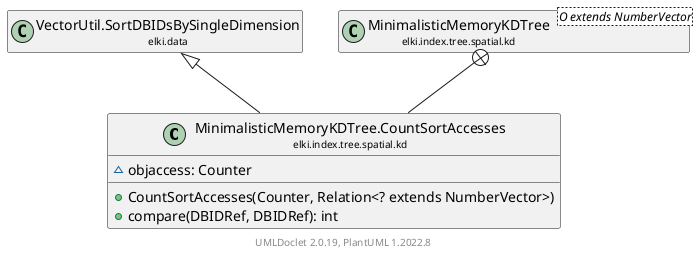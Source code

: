@startuml
    remove .*\.(Instance|Par|Parameterizer|Factory)$
    set namespaceSeparator none
    hide empty fields
    hide empty methods

    class "<size:14>MinimalisticMemoryKDTree.CountSortAccesses\n<size:10>elki.index.tree.spatial.kd" as elki.index.tree.spatial.kd.MinimalisticMemoryKDTree.CountSortAccesses [[MinimalisticMemoryKDTree.CountSortAccesses.html]] {
        ~objaccess: Counter
        +CountSortAccesses(Counter, Relation<? extends NumberVector>)
        +compare(DBIDRef, DBIDRef): int
    }

    class "<size:14>VectorUtil.SortDBIDsBySingleDimension\n<size:10>elki.data" as elki.data.VectorUtil.SortDBIDsBySingleDimension [[../../../../data/VectorUtil.SortDBIDsBySingleDimension.html]]
    class "<size:14>MinimalisticMemoryKDTree\n<size:10>elki.index.tree.spatial.kd" as elki.index.tree.spatial.kd.MinimalisticMemoryKDTree<O extends NumberVector> [[MinimalisticMemoryKDTree.html]]

    elki.data.VectorUtil.SortDBIDsBySingleDimension <|-- elki.index.tree.spatial.kd.MinimalisticMemoryKDTree.CountSortAccesses
    elki.index.tree.spatial.kd.MinimalisticMemoryKDTree +-- elki.index.tree.spatial.kd.MinimalisticMemoryKDTree.CountSortAccesses

    center footer UMLDoclet 2.0.19, PlantUML 1.2022.8
@enduml
